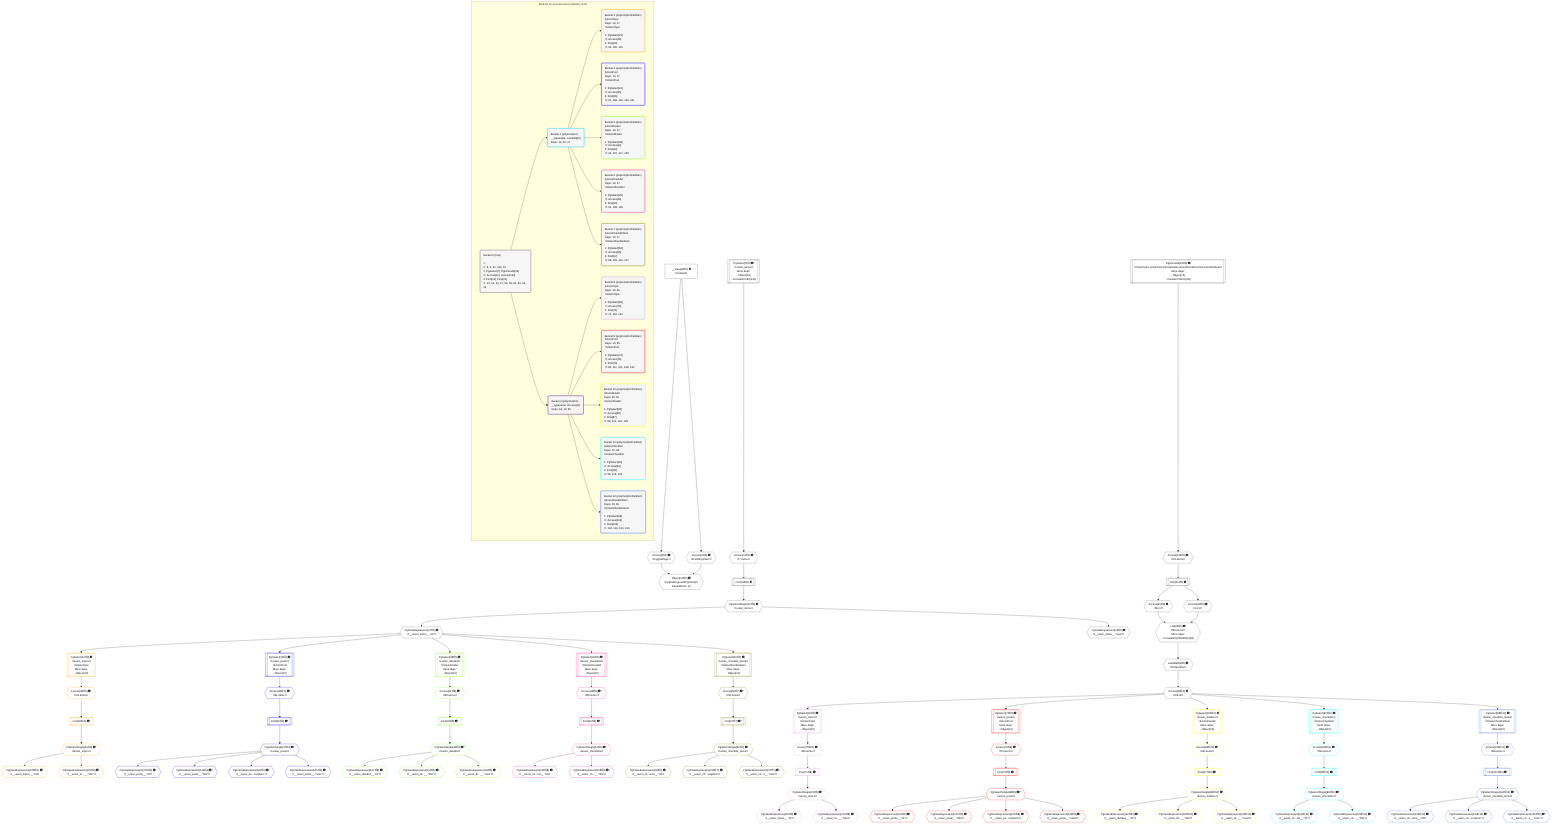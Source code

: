 %%{init: {'themeVariables': { 'fontSize': '12px'}}}%%
graph TD
    classDef path fill:#eee,stroke:#000,color:#000
    classDef plan fill:#fff,stroke-width:1px,color:#000
    classDef itemplan fill:#fff,stroke-width:2px,color:#000
    classDef unbatchedplan fill:#dff,stroke-width:1px,color:#000
    classDef sideeffectplan fill:#fcc,stroke-width:2px,color:#000
    classDef bucket fill:#f6f6f6,color:#000,stroke-width:2px,text-align:left

    subgraph "Buckets for queries/unions-table/by-id-18"
    Bucket0("Bucket 0 (root)<br /><br />1: <br />ᐳ: 8, 9, 61, 134, 10<br />2: PgSelect[7], PgUnionAll[19]<br />ᐳ: Access[11], Access[133]<br />3: First[12], First[21]<br />ᐳ: 13, 14, 16, 17, 59, 60, 62, 63, 64, 65"):::bucket
    Bucket1("Bucket 1 (polymorphic)<br />__typename: Lambda[16]<br />Deps: 16, 10, 17"):::bucket
    Bucket2("Bucket 2 (polymorphic)<br />__typename: Access[64]<br />Deps: 64, 10, 65"):::bucket
    Bucket3("Bucket 3 (polymorphicPartition)<br />|UnionTopic<br />Deps: 10, 17<br />ᐳUnionTopic<br /><br />1: PgSelect[24]<br />ᐳ: Access[28]<br />2: First[29]<br />ᐳ: 30, 105, 115"):::bucket
    Bucket4("Bucket 4 (polymorphicPartition)<br />|UnionPost<br />Deps: 10, 17<br />ᐳUnionPost<br /><br />1: PgSelect[31]<br />ᐳ: Access[35]<br />2: First[36]<br />ᐳ: 37, 106, 116, 125, 131"):::bucket
    Bucket5("Bucket 5 (polymorphicPartition)<br />|UnionDivider<br />Deps: 10, 17<br />ᐳUnionDivider<br /><br />1: PgSelect[38]<br />ᐳ: Access[42]<br />2: First[43]<br />ᐳ: 44, 107, 117, 126"):::bucket
    Bucket6("Bucket 6 (polymorphicPartition)<br />|UnionChecklist<br />Deps: 10, 17<br />ᐳUnionChecklist<br /><br />1: PgSelect[45]<br />ᐳ: Access[49]<br />2: First[50]<br />ᐳ: 51, 108, 118"):::bucket
    Bucket7("Bucket 7 (polymorphicPartition)<br />|UnionChecklistItem<br />Deps: 10, 17<br />ᐳUnionChecklistItem<br /><br />1: PgSelect[52]<br />ᐳ: Access[56]<br />2: First[57]<br />ᐳ: 58, 109, 119, 127"):::bucket
    Bucket8("Bucket 8 (polymorphicPartition)<br />|UnionTopic<br />Deps: 10, 65<br />ᐳUnionTopic<br /><br />1: PgSelect[66]<br />ᐳ: Access[70]<br />2: First[71]<br />ᐳ: 72, 110, 120"):::bucket
    Bucket9("Bucket 9 (polymorphicPartition)<br />|UnionPost<br />Deps: 10, 65<br />ᐳUnionPost<br /><br />1: PgSelect[74]<br />ᐳ: Access[78]<br />2: First[79]<br />ᐳ: 80, 111, 121, 128, 132"):::bucket
    Bucket10("Bucket 10 (polymorphicPartition)<br />|UnionDivider<br />Deps: 10, 65<br />ᐳUnionDivider<br /><br />1: PgSelect[82]<br />ᐳ: Access[86]<br />2: First[87]<br />ᐳ: 88, 112, 122, 129"):::bucket
    Bucket11("Bucket 11 (polymorphicPartition)<br />|UnionChecklist<br />Deps: 10, 65<br />ᐳUnionChecklist<br /><br />1: PgSelect[90]<br />ᐳ: Access[94]<br />2: First[95]<br />ᐳ: 96, 113, 123"):::bucket
    Bucket12("Bucket 12 (polymorphicPartition)<br />|UnionChecklistItem<br />Deps: 10, 65<br />ᐳUnionChecklistItem<br /><br />1: PgSelect[98]<br />ᐳ: Access[102]<br />2: First[103]<br />ᐳ: 104, 114, 124, 130"):::bucket
    end
    Bucket0 --> Bucket1 & Bucket2
    Bucket1 --> Bucket3 & Bucket4 & Bucket5 & Bucket6 & Bucket7
    Bucket2 --> Bucket8 & Bucket9 & Bucket10 & Bucket11 & Bucket12

    %% plan dependencies
    List62{{"List[62∈0] ➊<br />ᐸ59,60,61ᐳ<br />More deps:<br />- Constantᐸ[HIDDEN]ᐳ[61]"}}:::plan
    Access59{{"Access[59∈0] ➊<br />ᐸ21.0ᐳ"}}:::plan
    Access60{{"Access[60∈0] ➊<br />ᐸ21.1ᐳ"}}:::plan
    Access59 & Access60 --> List62
    PgSelect7[["PgSelect[7∈0] ➊<br />ᐸunion_itemsᐳ<br />More deps:<br />- Object[10]<br />- Constantᐸ18ᐳ[134]"]]:::plan
    Object10{{"Object[10∈0] ➊<br />ᐸ{pgSettings,withPgClient}ᐳ<br />Dependents: 12"}}:::plan
    Access8{{"Access[8∈0] ➊<br />ᐸ2.pgSettingsᐳ"}}:::plan
    Access9{{"Access[9∈0] ➊<br />ᐸ2.withPgClientᐳ"}}:::plan
    Access8 & Access9 --> Object10
    PgUnionAll19[["PgUnionAll[19∈0] ➊<br />ᐸUnionTopic,UnionPost,UnionDivider,UnionChecklist,UnionChecklistItemᐳ<br />More deps:<br />- Object[10]<br />- Constantᐸ18ᐳ[134]"]]:::plan
    __Value2["__Value[2∈0] ➊<br />ᐸcontextᐳ"]:::plan
    __Value2 --> Access8
    __Value2 --> Access9
    Access11{{"Access[11∈0] ➊<br />ᐸ7.itemsᐳ"}}:::plan
    PgSelect7 --> Access11
    First12[["First[12∈0] ➊"]]:::plan
    Access11 --> First12
    PgSelectSingle13{{"PgSelectSingle[13∈0] ➊<br />ᐸunion_itemsᐳ"}}:::plan
    First12 --> PgSelectSingle13
    PgClassExpression14{{"PgClassExpression[14∈0] ➊<br />ᐸ__union_items__.”type”ᐳ"}}:::plan
    PgSelectSingle13 --> PgClassExpression14
    PgClassExpression17{{"PgClassExpression[17∈0] ➊<br />ᐸ__union_items__.”id”ᐳ"}}:::plan
    PgSelectSingle13 --> PgClassExpression17
    First21[["First[21∈0] ➊"]]:::plan
    Access133{{"Access[133∈0] ➊<br />ᐸ19.itemsᐳ"}}:::plan
    Access133 --> First21
    First21 --> Access59
    First21 --> Access60
    Lambda63{{"Lambda[63∈0] ➊<br />ᐸtoSpecifierᐳ"}}:::plan
    List62 --> Lambda63
    Access65{{"Access[65∈0] ➊<br />ᐸ63.idᐳ"}}:::plan
    Lambda63 --> Access65
    PgUnionAll19 --> Access133
    PgSelect24[["PgSelect[24∈3] ➊<br />ᐸunion_topicsᐳ<br />ᐳUnionTopic<br />More deps:<br />- Object[10]"]]:::plan
    PgClassExpression17 --> PgSelect24
    Access28{{"Access[28∈3] ➊^<br />ᐸ24.itemsᐳ"}}:::plan
    PgSelect24 --> Access28
    First29[["First[29∈3] ➊^"]]:::plan
    Access28 --> First29
    PgSelectSingle30{{"PgSelectSingle[30∈3] ➊^<br />ᐸunion_topicsᐳ"}}:::plan
    First29 --> PgSelectSingle30
    PgClassExpression105{{"PgClassExpression[105∈3] ➊^<br />ᐸ__union_topics__.”id”ᐳ"}}:::plan
    PgSelectSingle30 --> PgClassExpression105
    PgClassExpression115{{"PgClassExpression[115∈3] ➊^<br />ᐸ__union_to...__.”title”ᐳ"}}:::plan
    PgSelectSingle30 --> PgClassExpression115
    PgSelect31[["PgSelect[31∈4] ➊<br />ᐸunion_postsᐳ<br />ᐳUnionPost<br />More deps:<br />- Object[10]"]]:::plan
    PgClassExpression17 --> PgSelect31
    Access35{{"Access[35∈4] ➊^<br />ᐸ31.itemsᐳ"}}:::plan
    PgSelect31 --> Access35
    First36[["First[36∈4] ➊^"]]:::plan
    Access35 --> First36
    PgSelectSingle37{{"PgSelectSingle[37∈4] ➊^<br />ᐸunion_postsᐳ"}}:::plan
    First36 --> PgSelectSingle37
    PgClassExpression106{{"PgClassExpression[106∈4] ➊^<br />ᐸ__union_posts__.”id”ᐳ"}}:::plan
    PgSelectSingle37 --> PgClassExpression106
    PgClassExpression116{{"PgClassExpression[116∈4] ➊^<br />ᐸ__union_posts__.”title”ᐳ"}}:::plan
    PgSelectSingle37 --> PgClassExpression116
    PgClassExpression125{{"PgClassExpression[125∈4] ➊^<br />ᐸ__union_po...scription”ᐳ"}}:::plan
    PgSelectSingle37 --> PgClassExpression125
    PgClassExpression131{{"PgClassExpression[131∈4] ➊^<br />ᐸ__union_posts__.”note”ᐳ"}}:::plan
    PgSelectSingle37 --> PgClassExpression131
    PgSelect38[["PgSelect[38∈5] ➊<br />ᐸunion_dividersᐳ<br />ᐳUnionDivider<br />More deps:<br />- Object[10]"]]:::plan
    PgClassExpression17 --> PgSelect38
    Access42{{"Access[42∈5] ➊^<br />ᐸ38.itemsᐳ"}}:::plan
    PgSelect38 --> Access42
    First43[["First[43∈5] ➊^"]]:::plan
    Access42 --> First43
    PgSelectSingle44{{"PgSelectSingle[44∈5] ➊^<br />ᐸunion_dividersᐳ"}}:::plan
    First43 --> PgSelectSingle44
    PgClassExpression107{{"PgClassExpression[107∈5] ➊^<br />ᐸ__union_dividers__.”id”ᐳ"}}:::plan
    PgSelectSingle44 --> PgClassExpression107
    PgClassExpression117{{"PgClassExpression[117∈5] ➊^<br />ᐸ__union_di...__.”title”ᐳ"}}:::plan
    PgSelectSingle44 --> PgClassExpression117
    PgClassExpression126{{"PgClassExpression[126∈5] ➊^<br />ᐸ__union_di...__.”color”ᐳ"}}:::plan
    PgSelectSingle44 --> PgClassExpression126
    PgSelect45[["PgSelect[45∈6] ➊<br />ᐸunion_checklistsᐳ<br />ᐳUnionChecklist<br />More deps:<br />- Object[10]"]]:::plan
    PgClassExpression17 --> PgSelect45
    Access49{{"Access[49∈6] ➊^<br />ᐸ45.itemsᐳ"}}:::plan
    PgSelect45 --> Access49
    First50[["First[50∈6] ➊^"]]:::plan
    Access49 --> First50
    PgSelectSingle51{{"PgSelectSingle[51∈6] ➊^<br />ᐸunion_checklistsᐳ"}}:::plan
    First50 --> PgSelectSingle51
    PgClassExpression108{{"PgClassExpression[108∈6] ➊^<br />ᐸ__union_ch...sts__.”id”ᐳ"}}:::plan
    PgSelectSingle51 --> PgClassExpression108
    PgClassExpression118{{"PgClassExpression[118∈6] ➊^<br />ᐸ__union_ch...__.”title”ᐳ"}}:::plan
    PgSelectSingle51 --> PgClassExpression118
    PgSelect52[["PgSelect[52∈7] ➊<br />ᐸunion_checklist_itemsᐳ<br />ᐳUnionChecklistItem<br />More deps:<br />- Object[10]"]]:::plan
    PgClassExpression17 --> PgSelect52
    Access56{{"Access[56∈7] ➊^<br />ᐸ52.itemsᐳ"}}:::plan
    PgSelect52 --> Access56
    First57[["First[57∈7] ➊^"]]:::plan
    Access56 --> First57
    PgSelectSingle58{{"PgSelectSingle[58∈7] ➊^<br />ᐸunion_checklist_itemsᐳ"}}:::plan
    First57 --> PgSelectSingle58
    PgClassExpression109{{"PgClassExpression[109∈7] ➊^<br />ᐸ__union_ch...ems__.”id”ᐳ"}}:::plan
    PgSelectSingle58 --> PgClassExpression109
    PgClassExpression119{{"PgClassExpression[119∈7] ➊^<br />ᐸ__union_ch...scription”ᐳ"}}:::plan
    PgSelectSingle58 --> PgClassExpression119
    PgClassExpression127{{"PgClassExpression[127∈7] ➊^<br />ᐸ__union_ch...s__.”note”ᐳ"}}:::plan
    PgSelectSingle58 --> PgClassExpression127
    PgSelect66[["PgSelect[66∈8] ➊<br />ᐸunion_topicsᐳ<br />ᐳUnionTopic<br />More deps:<br />- Object[10]"]]:::plan
    Access65 --> PgSelect66
    Access70{{"Access[70∈8] ➊^<br />ᐸ66.itemsᐳ"}}:::plan
    PgSelect66 --> Access70
    First71[["First[71∈8] ➊^"]]:::plan
    Access70 --> First71
    PgSelectSingle72{{"PgSelectSingle[72∈8] ➊^<br />ᐸunion_topicsᐳ"}}:::plan
    First71 --> PgSelectSingle72
    PgClassExpression110{{"PgClassExpression[110∈8] ➊^<br />ᐸ__union_topics__.”id”ᐳ"}}:::plan
    PgSelectSingle72 --> PgClassExpression110
    PgClassExpression120{{"PgClassExpression[120∈8] ➊^<br />ᐸ__union_to...__.”title”ᐳ"}}:::plan
    PgSelectSingle72 --> PgClassExpression120
    PgSelect74[["PgSelect[74∈9] ➊<br />ᐸunion_postsᐳ<br />ᐳUnionPost<br />More deps:<br />- Object[10]"]]:::plan
    Access65 --> PgSelect74
    Access78{{"Access[78∈9] ➊^<br />ᐸ74.itemsᐳ"}}:::plan
    PgSelect74 --> Access78
    First79[["First[79∈9] ➊^"]]:::plan
    Access78 --> First79
    PgSelectSingle80{{"PgSelectSingle[80∈9] ➊^<br />ᐸunion_postsᐳ"}}:::plan
    First79 --> PgSelectSingle80
    PgClassExpression111{{"PgClassExpression[111∈9] ➊^<br />ᐸ__union_posts__.”id”ᐳ"}}:::plan
    PgSelectSingle80 --> PgClassExpression111
    PgClassExpression121{{"PgClassExpression[121∈9] ➊^<br />ᐸ__union_posts__.”title”ᐳ"}}:::plan
    PgSelectSingle80 --> PgClassExpression121
    PgClassExpression128{{"PgClassExpression[128∈9] ➊^<br />ᐸ__union_po...scription”ᐳ"}}:::plan
    PgSelectSingle80 --> PgClassExpression128
    PgClassExpression132{{"PgClassExpression[132∈9] ➊^<br />ᐸ__union_posts__.”note”ᐳ"}}:::plan
    PgSelectSingle80 --> PgClassExpression132
    PgSelect82[["PgSelect[82∈10] ➊<br />ᐸunion_dividersᐳ<br />ᐳUnionDivider<br />More deps:<br />- Object[10]"]]:::plan
    Access65 --> PgSelect82
    Access86{{"Access[86∈10] ➊^<br />ᐸ82.itemsᐳ"}}:::plan
    PgSelect82 --> Access86
    First87[["First[87∈10] ➊^"]]:::plan
    Access86 --> First87
    PgSelectSingle88{{"PgSelectSingle[88∈10] ➊^<br />ᐸunion_dividersᐳ"}}:::plan
    First87 --> PgSelectSingle88
    PgClassExpression112{{"PgClassExpression[112∈10] ➊^<br />ᐸ__union_dividers__.”id”ᐳ"}}:::plan
    PgSelectSingle88 --> PgClassExpression112
    PgClassExpression122{{"PgClassExpression[122∈10] ➊^<br />ᐸ__union_di...__.”title”ᐳ"}}:::plan
    PgSelectSingle88 --> PgClassExpression122
    PgClassExpression129{{"PgClassExpression[129∈10] ➊^<br />ᐸ__union_di...__.”color”ᐳ"}}:::plan
    PgSelectSingle88 --> PgClassExpression129
    PgSelect90[["PgSelect[90∈11] ➊<br />ᐸunion_checklistsᐳ<br />ᐳUnionChecklist<br />More deps:<br />- Object[10]"]]:::plan
    Access65 --> PgSelect90
    Access94{{"Access[94∈11] ➊^<br />ᐸ90.itemsᐳ"}}:::plan
    PgSelect90 --> Access94
    First95[["First[95∈11] ➊^"]]:::plan
    Access94 --> First95
    PgSelectSingle96{{"PgSelectSingle[96∈11] ➊^<br />ᐸunion_checklistsᐳ"}}:::plan
    First95 --> PgSelectSingle96
    PgClassExpression113{{"PgClassExpression[113∈11] ➊^<br />ᐸ__union_ch...sts__.”id”ᐳ"}}:::plan
    PgSelectSingle96 --> PgClassExpression113
    PgClassExpression123{{"PgClassExpression[123∈11] ➊^<br />ᐸ__union_ch...__.”title”ᐳ"}}:::plan
    PgSelectSingle96 --> PgClassExpression123
    PgSelect98[["PgSelect[98∈12] ➊<br />ᐸunion_checklist_itemsᐳ<br />ᐳUnionChecklistItem<br />More deps:<br />- Object[10]"]]:::plan
    Access65 --> PgSelect98
    Access102{{"Access[102∈12] ➊^<br />ᐸ98.itemsᐳ"}}:::plan
    PgSelect98 --> Access102
    First103[["First[103∈12] ➊^"]]:::plan
    Access102 --> First103
    PgSelectSingle104{{"PgSelectSingle[104∈12] ➊^<br />ᐸunion_checklist_itemsᐳ"}}:::plan
    First103 --> PgSelectSingle104
    PgClassExpression114{{"PgClassExpression[114∈12] ➊^<br />ᐸ__union_ch...ems__.”id”ᐳ"}}:::plan
    PgSelectSingle104 --> PgClassExpression114
    PgClassExpression124{{"PgClassExpression[124∈12] ➊^<br />ᐸ__union_ch...scription”ᐳ"}}:::plan
    PgSelectSingle104 --> PgClassExpression124
    PgClassExpression130{{"PgClassExpression[130∈12] ➊^<br />ᐸ__union_ch...s__.”note”ᐳ"}}:::plan
    PgSelectSingle104 --> PgClassExpression130

    %% define steps
    classDef bucket0 stroke:#696969
    class Bucket0,__Value2,PgSelect7,Access8,Access9,Object10,Access11,First12,PgSelectSingle13,PgClassExpression14,PgClassExpression17,PgUnionAll19,First21,Access59,Access60,List62,Lambda63,Access65,Access133 bucket0
    classDef bucket1 stroke:#00bfff
    class Bucket1 bucket1
    classDef bucket2 stroke:#7f007f
    class Bucket2 bucket2
    classDef bucket3 stroke:#ffa500
    class Bucket3,PgSelect24,Access28,First29,PgSelectSingle30,PgClassExpression105,PgClassExpression115 bucket3
    classDef bucket4 stroke:#0000ff
    class Bucket4,PgSelect31,Access35,First36,PgSelectSingle37,PgClassExpression106,PgClassExpression116,PgClassExpression125,PgClassExpression131 bucket4
    classDef bucket5 stroke:#7fff00
    class Bucket5,PgSelect38,Access42,First43,PgSelectSingle44,PgClassExpression107,PgClassExpression117,PgClassExpression126 bucket5
    classDef bucket6 stroke:#ff1493
    class Bucket6,PgSelect45,Access49,First50,PgSelectSingle51,PgClassExpression108,PgClassExpression118 bucket6
    classDef bucket7 stroke:#808000
    class Bucket7,PgSelect52,Access56,First57,PgSelectSingle58,PgClassExpression109,PgClassExpression119,PgClassExpression127 bucket7
    classDef bucket8 stroke:#dda0dd
    class Bucket8,PgSelect66,Access70,First71,PgSelectSingle72,PgClassExpression110,PgClassExpression120 bucket8
    classDef bucket9 stroke:#ff0000
    class Bucket9,PgSelect74,Access78,First79,PgSelectSingle80,PgClassExpression111,PgClassExpression121,PgClassExpression128,PgClassExpression132 bucket9
    classDef bucket10 stroke:#ffff00
    class Bucket10,PgSelect82,Access86,First87,PgSelectSingle88,PgClassExpression112,PgClassExpression122,PgClassExpression129 bucket10
    classDef bucket11 stroke:#00ffff
    class Bucket11,PgSelect90,Access94,First95,PgSelectSingle96,PgClassExpression113,PgClassExpression123 bucket11
    classDef bucket12 stroke:#4169e1
    class Bucket12,PgSelect98,Access102,First103,PgSelectSingle104,PgClassExpression114,PgClassExpression124,PgClassExpression130 bucket12